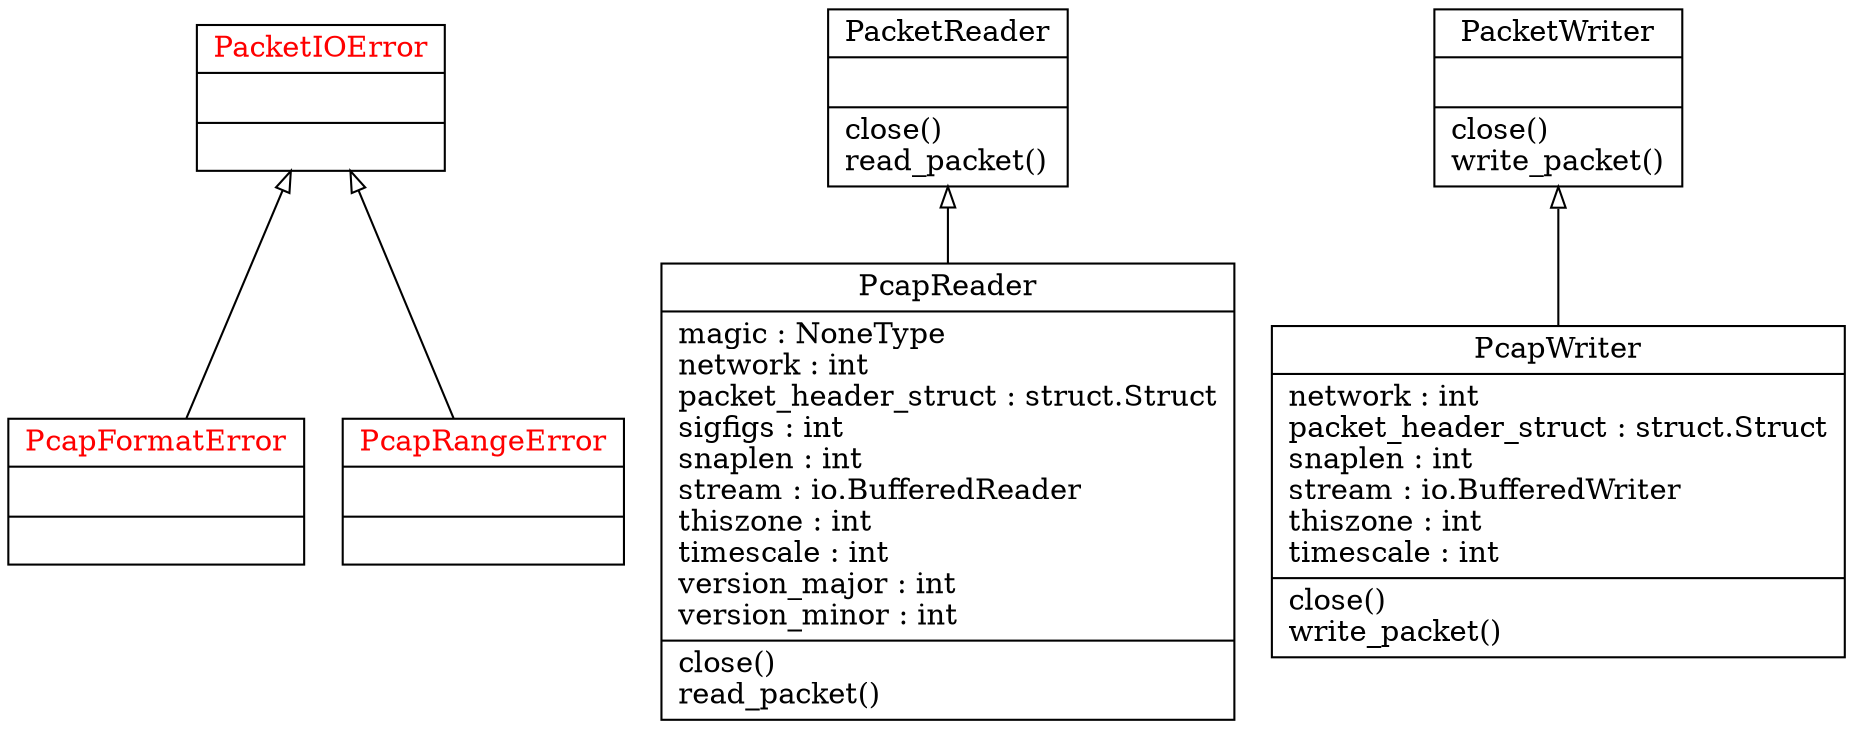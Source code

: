 digraph "classes_No_Name" {
charset="utf-8"
rankdir=BT
"0" [fontcolor="red", label="{PacketIOError|\l|}", shape="record"];
"1" [label="{PacketReader|\l|close()\lread_packet()\l}", shape="record"];
"2" [label="{PacketWriter|\l|close()\lwrite_packet()\l}", shape="record"];
"3" [fontcolor="red", label="{PcapFormatError|\l|}", shape="record"];
"4" [fontcolor="red", label="{PcapRangeError|\l|}", shape="record"];
"5" [label="{PcapReader|magic : NoneType\lnetwork : int\lpacket_header_struct : struct.Struct\lsigfigs : int \lsnaplen : int\lstream : io.BufferedReader\lthiszone : int\ltimescale : int\lversion_major : int\lversion_minor : int\l|close()\lread_packet()\l}", shape="record"];
"6" [label="{PcapWriter|network : int\lpacket_header_struct : struct.Struct\lsnaplen : int\lstream : io.BufferedWriter\lthiszone : int\ltimescale : int\l|close()\lwrite_packet()\l}", shape="record"];
"3" -> "0" [arrowhead="empty", arrowtail="none"];
"4" -> "0" [arrowhead="empty", arrowtail="none"];
"5" -> "1" [arrowhead="empty", arrowtail="none"];
"6" -> "2" [arrowhead="empty", arrowtail="none"];
}
